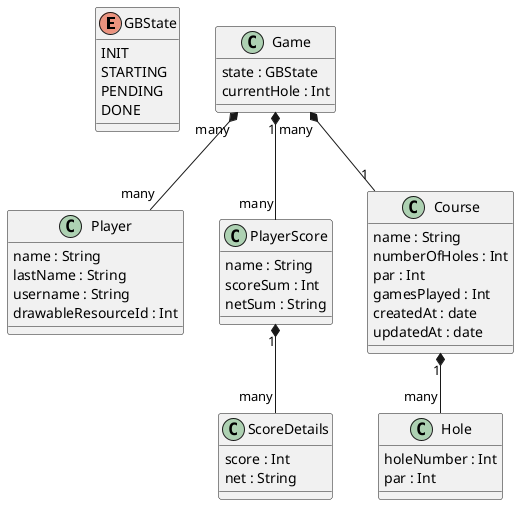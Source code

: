 @startuml
'https://plantuml.com/class-diagram

enum GBState {
    INIT
    STARTING
    PENDING
    DONE
}

class Player {
    name : String
    lastName : String
    username : String
    drawableResourceId : Int
}

'class LeaderBoard {
'    leaderBoard : map<String, Int>
'}
'
'class Tournament {
'    name : String
'    state : GBState
'}

class PlayerScore {
    name : String
    scoreSum : Int
    netSum : String
}

class ScoreDetails {
    score : Int
    net : String
}

class Game {
    state : GBState
    currentHole : Int
}

class Course {
    name : String
    numberOfHoles : Int
    par : Int
    gamesPlayed : Int
    createdAt : date
    updatedAt : date
}

class Hole {
    holeNumber : Int
    par : Int
}

Course "1" *-- "many" Hole
Game "many" *-- "many" Player
Game "many" *-- "1" Course
Game "1" *-- "many" PlayerScore
PlayerScore "1" *-- "many" ScoreDetails
'Tournament "1" *-- "many" Game
'Tournament "1" *-- "1" LeaderBoard
'ScoringStrategy <|.. LeaderBoard


@enduml